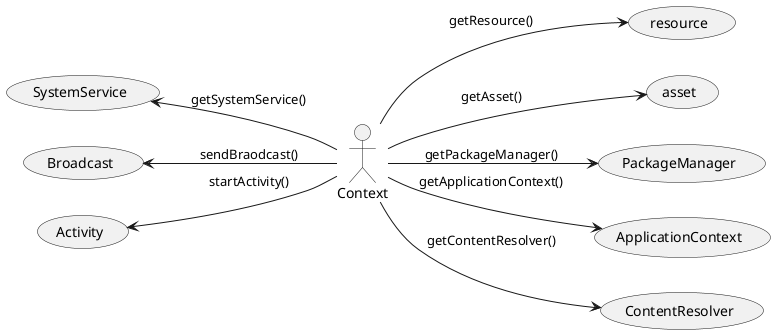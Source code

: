 @startuml

actor Context as ctx

left to right direction
ctx --> (resource) : getResource()
ctx --> (asset) : getAsset()
ctx --> (PackageManager) : getPackageManager()
ctx --> (ApplicationContext) : getApplicationContext()
ctx --> (ContentResolver) : getContentResolver()

(SystemService) <-- ctx : getSystemService()
(Broadcast) <-- ctx : sendBraodcast()
(Activity) <-- ctx : startActivity()
@enduml
